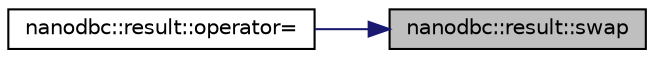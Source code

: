 digraph "nanodbc::result::swap"
{
 // LATEX_PDF_SIZE
  edge [fontname="Helvetica",fontsize="10",labelfontname="Helvetica",labelfontsize="10"];
  node [fontname="Helvetica",fontsize="10",shape=record];
  rankdir="RL";
  Node188 [label="nanodbc::result::swap",height=0.2,width=0.4,color="black", fillcolor="grey75", style="filled", fontcolor="black",tooltip="Member swap."];
  Node188 -> Node189 [dir="back",color="midnightblue",fontsize="10",style="solid",fontname="Helvetica"];
  Node189 [label="nanodbc::result::operator=",height=0.2,width=0.4,color="black", fillcolor="white", style="filled",URL="$classnanodbc_1_1result.html#a231eaf6046c90656ab52337e1549d572",tooltip="Assignment."];
}

